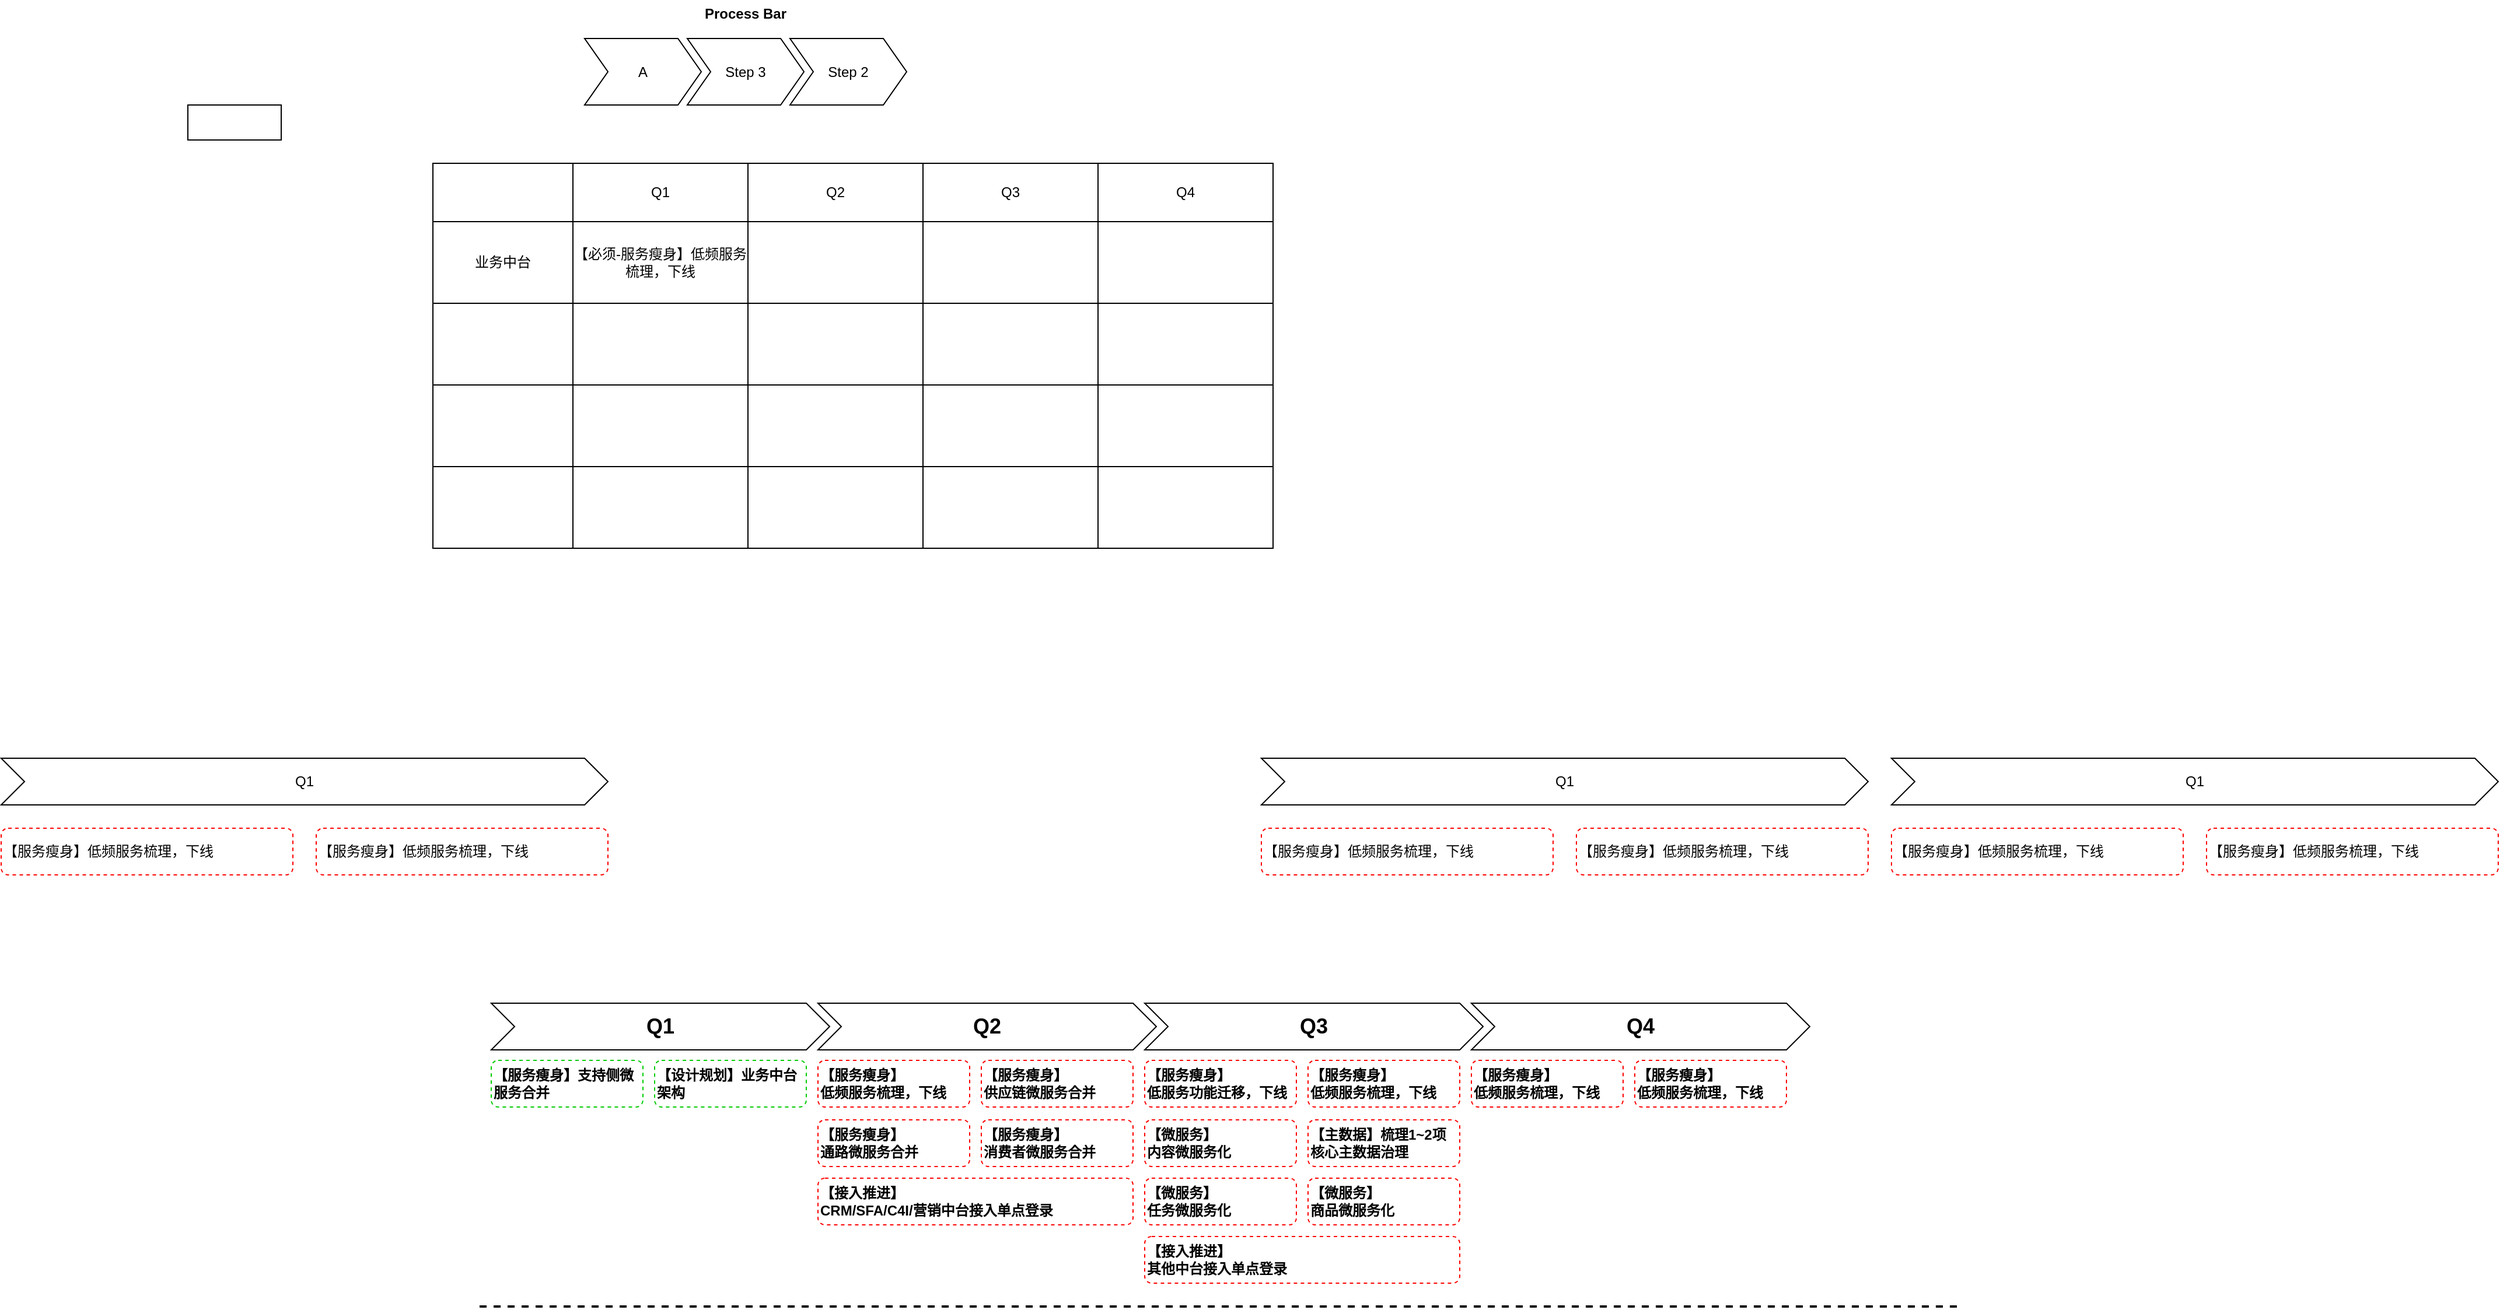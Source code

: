 <mxfile version="24.0.7" type="github">
  <diagram name="第 1 页" id="UmUvK1AYBWvvpL-HPWX_">
    <mxGraphModel dx="2207" dy="864" grid="1" gridSize="10" guides="1" tooltips="1" connect="1" arrows="1" fold="1" page="1" pageScale="1" pageWidth="827" pageHeight="1169" math="0" shadow="0">
      <root>
        <mxCell id="0" />
        <mxCell id="1" parent="0" />
        <mxCell id="Cd073-Kia_-S_Wgiu5I0-1" value="Process Bar" style="swimlane;childLayout=stackLayout;horizontal=1;fillColor=none;horizontalStack=1;resizeParent=1;resizeParentMax=0;resizeLast=0;collapsible=0;strokeColor=none;stackBorder=10;stackSpacing=-12;resizable=1;align=center;points=[];whiteSpace=wrap;html=1;" vertex="1" parent="1">
          <mxGeometry x="80" y="220" width="296" height="100" as="geometry" />
        </mxCell>
        <mxCell id="Cd073-Kia_-S_Wgiu5I0-2" value="A" style="shape=step;perimeter=stepPerimeter;fixedSize=1;points=[];whiteSpace=wrap;html=1;" vertex="1" parent="Cd073-Kia_-S_Wgiu5I0-1">
          <mxGeometry x="10" y="33" width="100" height="57" as="geometry" />
        </mxCell>
        <mxCell id="Cd073-Kia_-S_Wgiu5I0-4" value="Step 3" style="shape=step;perimeter=stepPerimeter;fixedSize=1;points=[];whiteSpace=wrap;html=1;" vertex="1" parent="Cd073-Kia_-S_Wgiu5I0-1">
          <mxGeometry x="98" y="33" width="100" height="57" as="geometry" />
        </mxCell>
        <mxCell id="Cd073-Kia_-S_Wgiu5I0-3" value="Step 2" style="shape=step;perimeter=stepPerimeter;fixedSize=1;points=[];whiteSpace=wrap;html=1;" vertex="1" parent="Cd073-Kia_-S_Wgiu5I0-1">
          <mxGeometry x="186" y="33" width="100" height="57" as="geometry" />
        </mxCell>
        <mxCell id="Cd073-Kia_-S_Wgiu5I0-6" value="Q1" style="rounded=0;whiteSpace=wrap;html=1;" vertex="1" parent="1">
          <mxGeometry x="80" y="360" width="150" height="50" as="geometry" />
        </mxCell>
        <mxCell id="Cd073-Kia_-S_Wgiu5I0-7" value="Q2" style="rounded=0;whiteSpace=wrap;html=1;" vertex="1" parent="1">
          <mxGeometry x="230" y="360" width="150" height="50" as="geometry" />
        </mxCell>
        <mxCell id="Cd073-Kia_-S_Wgiu5I0-8" value="Q3" style="rounded=0;whiteSpace=wrap;html=1;" vertex="1" parent="1">
          <mxGeometry x="380" y="360" width="150" height="50" as="geometry" />
        </mxCell>
        <mxCell id="Cd073-Kia_-S_Wgiu5I0-9" value="Q4" style="rounded=0;whiteSpace=wrap;html=1;" vertex="1" parent="1">
          <mxGeometry x="530" y="360" width="150" height="50" as="geometry" />
        </mxCell>
        <mxCell id="Cd073-Kia_-S_Wgiu5I0-16" value="" style="group" vertex="1" connectable="0" parent="1">
          <mxGeometry x="80" y="410" width="600" height="70" as="geometry" />
        </mxCell>
        <mxCell id="Cd073-Kia_-S_Wgiu5I0-10" value="【必须-服务瘦身】低频服务梳理，下线" style="rounded=0;whiteSpace=wrap;html=1;" vertex="1" parent="Cd073-Kia_-S_Wgiu5I0-16">
          <mxGeometry width="150" height="70" as="geometry" />
        </mxCell>
        <mxCell id="Cd073-Kia_-S_Wgiu5I0-11" value="" style="rounded=0;whiteSpace=wrap;html=1;" vertex="1" parent="Cd073-Kia_-S_Wgiu5I0-16">
          <mxGeometry x="150" width="150" height="70" as="geometry" />
        </mxCell>
        <mxCell id="Cd073-Kia_-S_Wgiu5I0-12" value="" style="rounded=0;whiteSpace=wrap;html=1;" vertex="1" parent="Cd073-Kia_-S_Wgiu5I0-16">
          <mxGeometry x="300" width="150" height="70" as="geometry" />
        </mxCell>
        <mxCell id="Cd073-Kia_-S_Wgiu5I0-13" value="" style="rounded=0;whiteSpace=wrap;html=1;" vertex="1" parent="Cd073-Kia_-S_Wgiu5I0-16">
          <mxGeometry x="450" width="150" height="70" as="geometry" />
        </mxCell>
        <mxCell id="Cd073-Kia_-S_Wgiu5I0-26" value="" style="group" vertex="1" connectable="0" parent="1">
          <mxGeometry x="80" y="480" width="600" height="70" as="geometry" />
        </mxCell>
        <mxCell id="Cd073-Kia_-S_Wgiu5I0-27" value="" style="rounded=0;whiteSpace=wrap;html=1;" vertex="1" parent="Cd073-Kia_-S_Wgiu5I0-26">
          <mxGeometry width="150" height="70" as="geometry" />
        </mxCell>
        <mxCell id="Cd073-Kia_-S_Wgiu5I0-28" value="" style="rounded=0;whiteSpace=wrap;html=1;" vertex="1" parent="Cd073-Kia_-S_Wgiu5I0-26">
          <mxGeometry x="150" width="150" height="70" as="geometry" />
        </mxCell>
        <mxCell id="Cd073-Kia_-S_Wgiu5I0-29" value="" style="rounded=0;whiteSpace=wrap;html=1;" vertex="1" parent="Cd073-Kia_-S_Wgiu5I0-26">
          <mxGeometry x="300" width="150" height="70" as="geometry" />
        </mxCell>
        <mxCell id="Cd073-Kia_-S_Wgiu5I0-30" value="" style="rounded=0;whiteSpace=wrap;html=1;" vertex="1" parent="Cd073-Kia_-S_Wgiu5I0-26">
          <mxGeometry x="450" width="150" height="70" as="geometry" />
        </mxCell>
        <mxCell id="Cd073-Kia_-S_Wgiu5I0-31" value="" style="group" vertex="1" connectable="0" parent="1">
          <mxGeometry x="80" y="550" width="600" height="70" as="geometry" />
        </mxCell>
        <mxCell id="Cd073-Kia_-S_Wgiu5I0-32" value="" style="rounded=0;whiteSpace=wrap;html=1;" vertex="1" parent="Cd073-Kia_-S_Wgiu5I0-31">
          <mxGeometry width="150" height="70" as="geometry" />
        </mxCell>
        <mxCell id="Cd073-Kia_-S_Wgiu5I0-33" value="" style="rounded=0;whiteSpace=wrap;html=1;" vertex="1" parent="Cd073-Kia_-S_Wgiu5I0-31">
          <mxGeometry x="150" width="150" height="70" as="geometry" />
        </mxCell>
        <mxCell id="Cd073-Kia_-S_Wgiu5I0-34" value="" style="rounded=0;whiteSpace=wrap;html=1;" vertex="1" parent="Cd073-Kia_-S_Wgiu5I0-31">
          <mxGeometry x="300" width="150" height="70" as="geometry" />
        </mxCell>
        <mxCell id="Cd073-Kia_-S_Wgiu5I0-35" value="" style="rounded=0;whiteSpace=wrap;html=1;" vertex="1" parent="Cd073-Kia_-S_Wgiu5I0-31">
          <mxGeometry x="450" width="150" height="70" as="geometry" />
        </mxCell>
        <mxCell id="Cd073-Kia_-S_Wgiu5I0-36" value="" style="group" vertex="1" connectable="0" parent="1">
          <mxGeometry x="80" y="620" width="600" height="70" as="geometry" />
        </mxCell>
        <mxCell id="Cd073-Kia_-S_Wgiu5I0-37" value="" style="rounded=0;whiteSpace=wrap;html=1;" vertex="1" parent="Cd073-Kia_-S_Wgiu5I0-36">
          <mxGeometry width="150" height="70" as="geometry" />
        </mxCell>
        <mxCell id="Cd073-Kia_-S_Wgiu5I0-38" value="" style="rounded=0;whiteSpace=wrap;html=1;" vertex="1" parent="Cd073-Kia_-S_Wgiu5I0-36">
          <mxGeometry x="150" width="150" height="70" as="geometry" />
        </mxCell>
        <mxCell id="Cd073-Kia_-S_Wgiu5I0-39" value="" style="rounded=0;whiteSpace=wrap;html=1;" vertex="1" parent="Cd073-Kia_-S_Wgiu5I0-36">
          <mxGeometry x="300" width="150" height="70" as="geometry" />
        </mxCell>
        <mxCell id="Cd073-Kia_-S_Wgiu5I0-40" value="" style="rounded=0;whiteSpace=wrap;html=1;" vertex="1" parent="Cd073-Kia_-S_Wgiu5I0-36">
          <mxGeometry x="450" width="150" height="70" as="geometry" />
        </mxCell>
        <mxCell id="Cd073-Kia_-S_Wgiu5I0-47" value="" style="group" vertex="1" connectable="0" parent="1">
          <mxGeometry x="-40" y="360" width="120" height="330" as="geometry" />
        </mxCell>
        <mxCell id="Cd073-Kia_-S_Wgiu5I0-41" value="" style="rounded=0;whiteSpace=wrap;html=1;container=0;" vertex="1" parent="Cd073-Kia_-S_Wgiu5I0-47">
          <mxGeometry width="120" height="50" as="geometry" />
        </mxCell>
        <mxCell id="Cd073-Kia_-S_Wgiu5I0-42" value="业务中台" style="rounded=0;whiteSpace=wrap;html=1;container=0;" vertex="1" parent="Cd073-Kia_-S_Wgiu5I0-47">
          <mxGeometry y="50" width="120" height="70" as="geometry" />
        </mxCell>
        <mxCell id="Cd073-Kia_-S_Wgiu5I0-43" value="" style="rounded=0;whiteSpace=wrap;html=1;container=0;" vertex="1" parent="Cd073-Kia_-S_Wgiu5I0-47">
          <mxGeometry y="120" width="120" height="70" as="geometry" />
        </mxCell>
        <mxCell id="Cd073-Kia_-S_Wgiu5I0-44" value="" style="rounded=0;whiteSpace=wrap;html=1;container=0;" vertex="1" parent="Cd073-Kia_-S_Wgiu5I0-47">
          <mxGeometry y="190" width="120" height="70" as="geometry" />
        </mxCell>
        <mxCell id="Cd073-Kia_-S_Wgiu5I0-45" value="" style="rounded=0;whiteSpace=wrap;html=1;container=0;" vertex="1" parent="Cd073-Kia_-S_Wgiu5I0-47">
          <mxGeometry y="260" width="120" height="70" as="geometry" />
        </mxCell>
        <mxCell id="Cd073-Kia_-S_Wgiu5I0-48" value="" style="rounded=0;whiteSpace=wrap;html=1;" vertex="1" parent="1">
          <mxGeometry x="-250" y="310" width="80" height="30" as="geometry" />
        </mxCell>
        <mxCell id="Cd073-Kia_-S_Wgiu5I0-52" value="" style="group" vertex="1" connectable="0" parent="1">
          <mxGeometry x="-410" y="870" width="520" height="100" as="geometry" />
        </mxCell>
        <mxCell id="Cd073-Kia_-S_Wgiu5I0-5" value="Q1" style="shape=step;perimeter=stepPerimeter;fixedSize=1;points=[];whiteSpace=wrap;html=1;" vertex="1" parent="Cd073-Kia_-S_Wgiu5I0-52">
          <mxGeometry width="520" height="40" as="geometry" />
        </mxCell>
        <mxCell id="Cd073-Kia_-S_Wgiu5I0-50" value="【服务瘦身】低频服务梳理，下线" style="rounded=1;whiteSpace=wrap;html=1;strokeColor=#FF0000;dashed=1;align=left;" vertex="1" parent="Cd073-Kia_-S_Wgiu5I0-52">
          <mxGeometry y="60" width="250" height="40" as="geometry" />
        </mxCell>
        <mxCell id="Cd073-Kia_-S_Wgiu5I0-51" value="【服务瘦身】低频服务梳理，下线" style="rounded=1;whiteSpace=wrap;html=1;strokeColor=#FF0000;dashed=1;align=left;" vertex="1" parent="Cd073-Kia_-S_Wgiu5I0-52">
          <mxGeometry x="270" y="60" width="250" height="40" as="geometry" />
        </mxCell>
        <mxCell id="Cd073-Kia_-S_Wgiu5I0-58" value="" style="group" vertex="1" connectable="0" parent="1">
          <mxGeometry x="670" y="870" width="520" height="100" as="geometry" />
        </mxCell>
        <mxCell id="Cd073-Kia_-S_Wgiu5I0-59" value="Q1" style="shape=step;perimeter=stepPerimeter;fixedSize=1;points=[];whiteSpace=wrap;html=1;" vertex="1" parent="Cd073-Kia_-S_Wgiu5I0-58">
          <mxGeometry width="520" height="40" as="geometry" />
        </mxCell>
        <mxCell id="Cd073-Kia_-S_Wgiu5I0-60" value="【服务瘦身】低频服务梳理，下线" style="rounded=1;whiteSpace=wrap;html=1;strokeColor=#FF0000;dashed=1;align=left;" vertex="1" parent="Cd073-Kia_-S_Wgiu5I0-58">
          <mxGeometry y="60" width="250" height="40" as="geometry" />
        </mxCell>
        <mxCell id="Cd073-Kia_-S_Wgiu5I0-61" value="【服务瘦身】低频服务梳理，下线" style="rounded=1;whiteSpace=wrap;html=1;strokeColor=#FF0000;dashed=1;align=left;" vertex="1" parent="Cd073-Kia_-S_Wgiu5I0-58">
          <mxGeometry x="270" y="60" width="250" height="40" as="geometry" />
        </mxCell>
        <mxCell id="Cd073-Kia_-S_Wgiu5I0-62" value="" style="group" vertex="1" connectable="0" parent="1">
          <mxGeometry x="1210" y="870" width="520" height="100" as="geometry" />
        </mxCell>
        <mxCell id="Cd073-Kia_-S_Wgiu5I0-63" value="Q1" style="shape=step;perimeter=stepPerimeter;fixedSize=1;points=[];whiteSpace=wrap;html=1;" vertex="1" parent="Cd073-Kia_-S_Wgiu5I0-62">
          <mxGeometry width="520" height="40" as="geometry" />
        </mxCell>
        <mxCell id="Cd073-Kia_-S_Wgiu5I0-64" value="【服务瘦身】低频服务梳理，下线" style="rounded=1;whiteSpace=wrap;html=1;strokeColor=#FF0000;dashed=1;align=left;" vertex="1" parent="Cd073-Kia_-S_Wgiu5I0-62">
          <mxGeometry y="60" width="250" height="40" as="geometry" />
        </mxCell>
        <mxCell id="Cd073-Kia_-S_Wgiu5I0-65" value="【服务瘦身】低频服务梳理，下线" style="rounded=1;whiteSpace=wrap;html=1;strokeColor=#FF0000;dashed=1;align=left;" vertex="1" parent="Cd073-Kia_-S_Wgiu5I0-62">
          <mxGeometry x="270" y="60" width="250" height="40" as="geometry" />
        </mxCell>
        <mxCell id="Cd073-Kia_-S_Wgiu5I0-54" value="&lt;font style=&quot;font-size: 18px;&quot;&gt;Q1&lt;/font&gt;" style="shape=step;perimeter=stepPerimeter;fixedSize=1;points=[];whiteSpace=wrap;html=1;fontStyle=1" vertex="1" parent="1">
          <mxGeometry x="10" y="1080" width="290" height="40" as="geometry" />
        </mxCell>
        <mxCell id="Cd073-Kia_-S_Wgiu5I0-55" value="【服务瘦身】支持侧微服务合并" style="rounded=1;whiteSpace=wrap;html=1;strokeColor=#00CC00;dashed=1;align=left;fontStyle=1" vertex="1" parent="1">
          <mxGeometry x="10" y="1129" width="130" height="40" as="geometry" />
        </mxCell>
        <mxCell id="Cd073-Kia_-S_Wgiu5I0-71" value="【服务瘦身】&lt;br&gt;低频服务梳理，下线" style="rounded=1;whiteSpace=wrap;html=1;strokeColor=#FF0000;dashed=1;align=left;fontStyle=1" vertex="1" parent="1">
          <mxGeometry x="290" y="1129" width="130" height="40" as="geometry" />
        </mxCell>
        <mxCell id="Cd073-Kia_-S_Wgiu5I0-72" value="&lt;font style=&quot;font-size: 18px;&quot;&gt;Q2&lt;/font&gt;" style="shape=step;perimeter=stepPerimeter;fixedSize=1;points=[];whiteSpace=wrap;html=1;fontStyle=1" vertex="1" parent="1">
          <mxGeometry x="290" y="1080" width="290" height="40" as="geometry" />
        </mxCell>
        <mxCell id="Cd073-Kia_-S_Wgiu5I0-73" value="【服务瘦身】&lt;br&gt;供应链微服务合并" style="rounded=1;whiteSpace=wrap;html=1;strokeColor=#FF0000;dashed=1;align=left;fontStyle=1" vertex="1" parent="1">
          <mxGeometry x="430" y="1129" width="130" height="40" as="geometry" />
        </mxCell>
        <mxCell id="Cd073-Kia_-S_Wgiu5I0-74" value="【服务瘦身】&lt;br&gt;低服务功能迁移，下线" style="rounded=1;whiteSpace=wrap;html=1;strokeColor=#FF0000;dashed=1;align=left;fontStyle=1" vertex="1" parent="1">
          <mxGeometry x="570" y="1129" width="130" height="40" as="geometry" />
        </mxCell>
        <mxCell id="Cd073-Kia_-S_Wgiu5I0-75" value="【服务瘦身】&lt;br&gt;低频服务梳理，下线" style="rounded=1;whiteSpace=wrap;html=1;strokeColor=#FF0000;dashed=1;align=left;fontStyle=1" vertex="1" parent="1">
          <mxGeometry x="710" y="1129" width="130" height="40" as="geometry" />
        </mxCell>
        <mxCell id="Cd073-Kia_-S_Wgiu5I0-78" value="【服务瘦身】&lt;br&gt;低频服务梳理，下线" style="rounded=1;whiteSpace=wrap;html=1;strokeColor=#FF0000;dashed=1;align=left;fontStyle=1" vertex="1" parent="1">
          <mxGeometry x="850" y="1129" width="130" height="40" as="geometry" />
        </mxCell>
        <mxCell id="Cd073-Kia_-S_Wgiu5I0-79" value="【服务瘦身】&lt;br&gt;低频服务梳理，下线" style="rounded=1;whiteSpace=wrap;html=1;strokeColor=#FF0000;dashed=1;align=left;fontStyle=1" vertex="1" parent="1">
          <mxGeometry x="990" y="1129" width="130" height="40" as="geometry" />
        </mxCell>
        <mxCell id="Cd073-Kia_-S_Wgiu5I0-80" value="&lt;font style=&quot;font-size: 18px;&quot;&gt;Q3&lt;/font&gt;" style="shape=step;perimeter=stepPerimeter;fixedSize=1;points=[];whiteSpace=wrap;html=1;fontStyle=1" vertex="1" parent="1">
          <mxGeometry x="570" y="1080" width="290" height="40" as="geometry" />
        </mxCell>
        <mxCell id="Cd073-Kia_-S_Wgiu5I0-81" value="&lt;font style=&quot;font-size: 18px;&quot;&gt;Q4&lt;/font&gt;" style="shape=step;perimeter=stepPerimeter;fixedSize=1;points=[];whiteSpace=wrap;html=1;fontStyle=1" vertex="1" parent="1">
          <mxGeometry x="850" y="1080" width="290" height="40" as="geometry" />
        </mxCell>
        <mxCell id="Cd073-Kia_-S_Wgiu5I0-83" value="【设计规划】业务中台架构" style="rounded=1;whiteSpace=wrap;html=1;strokeColor=#00CC00;dashed=1;align=left;fontStyle=1" vertex="1" parent="1">
          <mxGeometry x="150" y="1129" width="130" height="40" as="geometry" />
        </mxCell>
        <mxCell id="Cd073-Kia_-S_Wgiu5I0-84" value="【服务瘦身】&lt;br&gt;通路微服务合并" style="rounded=1;whiteSpace=wrap;html=1;strokeColor=#FF0000;dashed=1;align=left;fontStyle=1" vertex="1" parent="1">
          <mxGeometry x="290" y="1180" width="130" height="40" as="geometry" />
        </mxCell>
        <mxCell id="Cd073-Kia_-S_Wgiu5I0-85" value="【服务瘦身】&lt;br&gt;消费者微服务合并" style="rounded=1;whiteSpace=wrap;html=1;strokeColor=#FF0000;dashed=1;align=left;fontStyle=1" vertex="1" parent="1">
          <mxGeometry x="430" y="1180" width="130" height="40" as="geometry" />
        </mxCell>
        <mxCell id="Cd073-Kia_-S_Wgiu5I0-86" value="" style="endArrow=none;dashed=1;html=1;strokeWidth=2;rounded=0;" edge="1" parent="1">
          <mxGeometry width="50" height="50" relative="1" as="geometry">
            <mxPoint y="1340" as="sourcePoint" />
            <mxPoint x="1270" y="1340" as="targetPoint" />
          </mxGeometry>
        </mxCell>
        <mxCell id="Cd073-Kia_-S_Wgiu5I0-87" value="【接入推进】&lt;br&gt;CRM/SFA/C4I/营销中台接入单点登录" style="rounded=1;whiteSpace=wrap;html=1;strokeColor=#FF0000;dashed=1;align=left;fontStyle=1" vertex="1" parent="1">
          <mxGeometry x="290" y="1230" width="270" height="40" as="geometry" />
        </mxCell>
        <mxCell id="Cd073-Kia_-S_Wgiu5I0-88" value="【接入推进】&lt;br&gt;其他中台接入单点登录" style="rounded=1;whiteSpace=wrap;html=1;strokeColor=#FF0000;dashed=1;align=left;fontStyle=1" vertex="1" parent="1">
          <mxGeometry x="570" y="1280" width="270" height="40" as="geometry" />
        </mxCell>
        <mxCell id="Cd073-Kia_-S_Wgiu5I0-89" value="【微服务】&lt;br&gt;任务微服务化" style="rounded=1;whiteSpace=wrap;html=1;strokeColor=#FF0000;dashed=1;align=left;fontStyle=1" vertex="1" parent="1">
          <mxGeometry x="570" y="1230" width="130" height="40" as="geometry" />
        </mxCell>
        <mxCell id="Cd073-Kia_-S_Wgiu5I0-90" value="【主数据】梳理1~2项核心主数据治理" style="rounded=1;whiteSpace=wrap;html=1;strokeColor=#FF0000;dashed=1;align=left;fontStyle=1" vertex="1" parent="1">
          <mxGeometry x="710" y="1180" width="130" height="40" as="geometry" />
        </mxCell>
        <mxCell id="Cd073-Kia_-S_Wgiu5I0-91" value="【微服务】&lt;br&gt;商品微服务化" style="rounded=1;whiteSpace=wrap;html=1;strokeColor=#FF0000;dashed=1;align=left;fontStyle=1" vertex="1" parent="1">
          <mxGeometry x="710" y="1230" width="130" height="40" as="geometry" />
        </mxCell>
        <mxCell id="Cd073-Kia_-S_Wgiu5I0-92" value="【微服务】&lt;br&gt;内容微服务化" style="rounded=1;whiteSpace=wrap;html=1;strokeColor=#FF0000;dashed=1;align=left;fontStyle=1" vertex="1" parent="1">
          <mxGeometry x="570" y="1180" width="130" height="40" as="geometry" />
        </mxCell>
      </root>
    </mxGraphModel>
  </diagram>
</mxfile>
